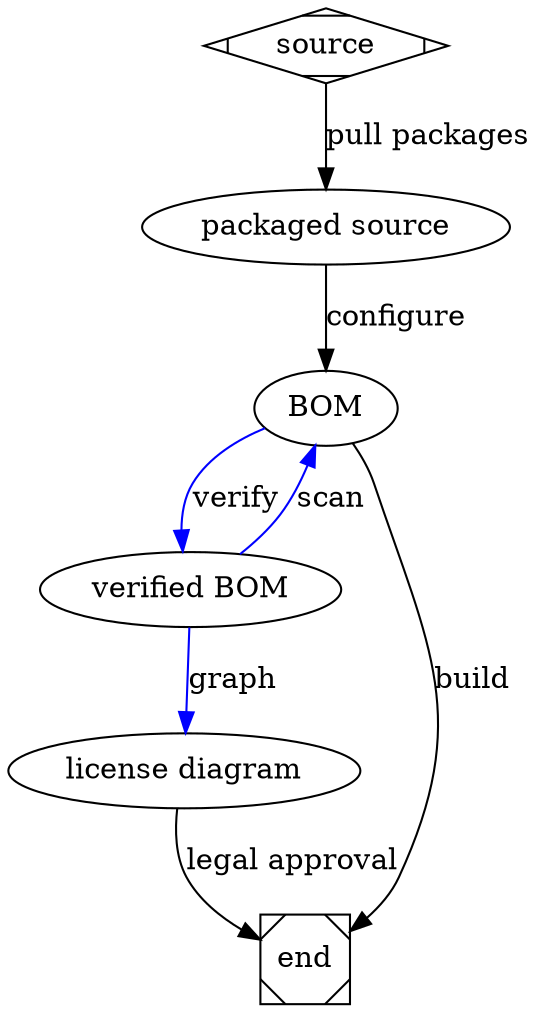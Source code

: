 digraph G {
  source -> tarball [label="pull packages"];
  tarball -> bom [label="configure"];
  bom -> verified [label="verify", color="blue"];
  verified -> diagram [label="graph", color="blue"]
  verified -> bom [label="scan", color="blue"];
  bom -> end [label="build"];
  diagram -> end [label="legal approval"];

  tarball [label="packaged source"]
  bom [label="BOM"]
  verified [label="verified BOM"]
  diagram [label="license diagram"]
  source [shape=Mdiamond];
  end [shape=Msquare];
}
